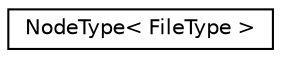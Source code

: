 digraph "Graphical Class Hierarchy"
{
 // LATEX_PDF_SIZE
  edge [fontname="Helvetica",fontsize="10",labelfontname="Helvetica",labelfontsize="10"];
  node [fontname="Helvetica",fontsize="10",shape=record];
  rankdir="LR";
  Node0 [label="NodeType\< FileType \>",height=0.2,width=0.4,color="black", fillcolor="white", style="filled",URL="$class_node_type.html",tooltip=" "];
}
